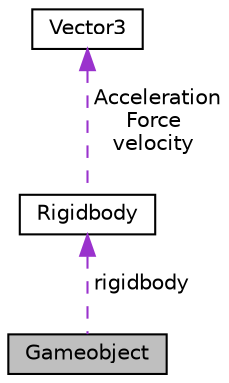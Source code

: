 digraph "Gameobject"
{
 // LATEX_PDF_SIZE
  edge [fontname="Helvetica",fontsize="10",labelfontname="Helvetica",labelfontsize="10"];
  node [fontname="Helvetica",fontsize="10",shape=record];
  Node1 [label="Gameobject",height=0.2,width=0.4,color="black", fillcolor="grey75", style="filled", fontcolor="black",tooltip=" "];
  Node2 -> Node1 [dir="back",color="darkorchid3",fontsize="10",style="dashed",label=" rigidbody" ,fontname="Helvetica"];
  Node2 [label="Rigidbody",height=0.2,width=0.4,color="black", fillcolor="white", style="filled",URL="$struct_rigidbody.html",tooltip=" "];
  Node3 -> Node2 [dir="back",color="darkorchid3",fontsize="10",style="dashed",label=" Acceleration\nForce\nvelocity" ,fontname="Helvetica"];
  Node3 [label="Vector3",height=0.2,width=0.4,color="black", fillcolor="white", style="filled",URL="$struct_vector3.html",tooltip="Vector data structure with 3 components create a vector3 by using a compund literal ie Vector3 v = (V..."];
}
